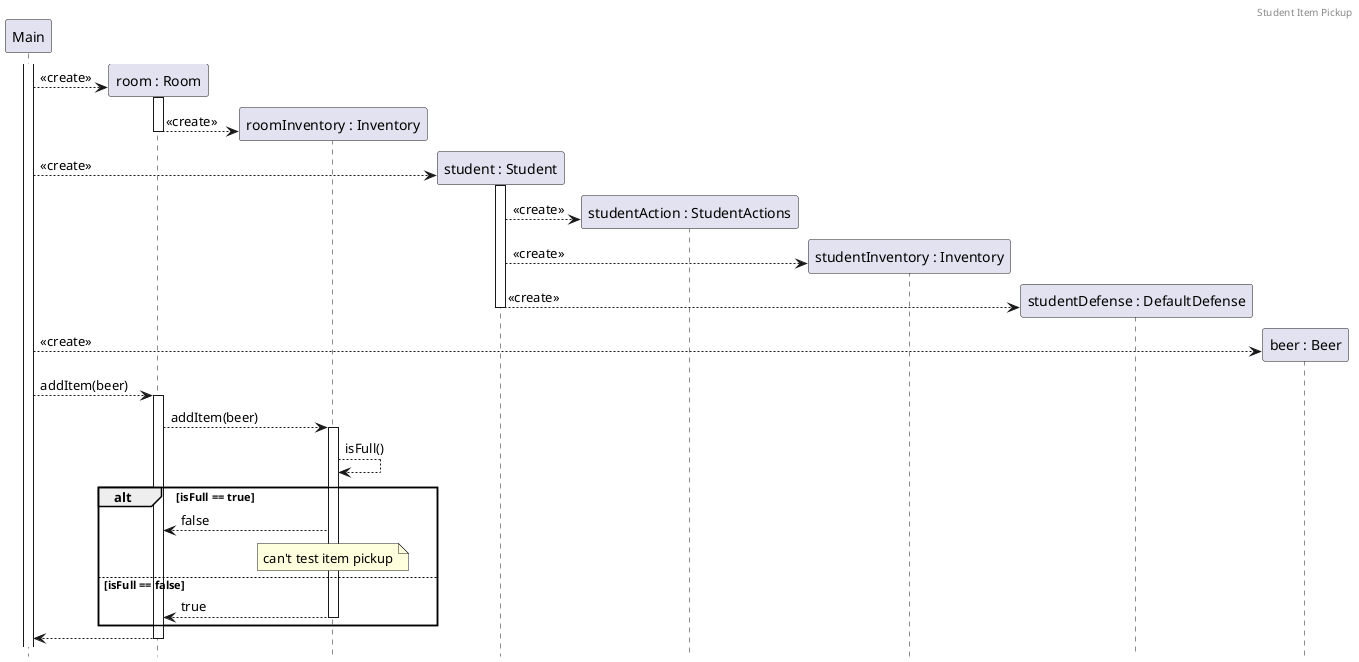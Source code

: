 @startuml StudentItemPickup
header Student Item Pickup
hide footbox

participant main as "Main"
activate main

create room as "room : Room"
main --> room ++: <<create>>
create roomInventory as "roomInventory : Inventory"
room --> roomInventory --: <<create>>

create student as "student : Student"
main --> student ++: <<create>>
create studentAction as "studentAction : StudentActions"
student --> studentAction : <<create>>
create inventory as "studentInventory : Inventory"
student --> inventory : <<create>>
create defense as "studentDefense : DefaultDefense"
student --> defense --: <<create>>

create beer as "beer : Beer"
main --> beer : <<create>>

main --> room ++: addItem(beer)
room --> roomInventory ++: addItem(beer)
roomInventory --> roomInventory : isFull()

alt isFull == true
    roomInventory --> room : false
    note over roomInventory : can't test item pickup  
else isFull == false
    return true    
end

return

@enduml